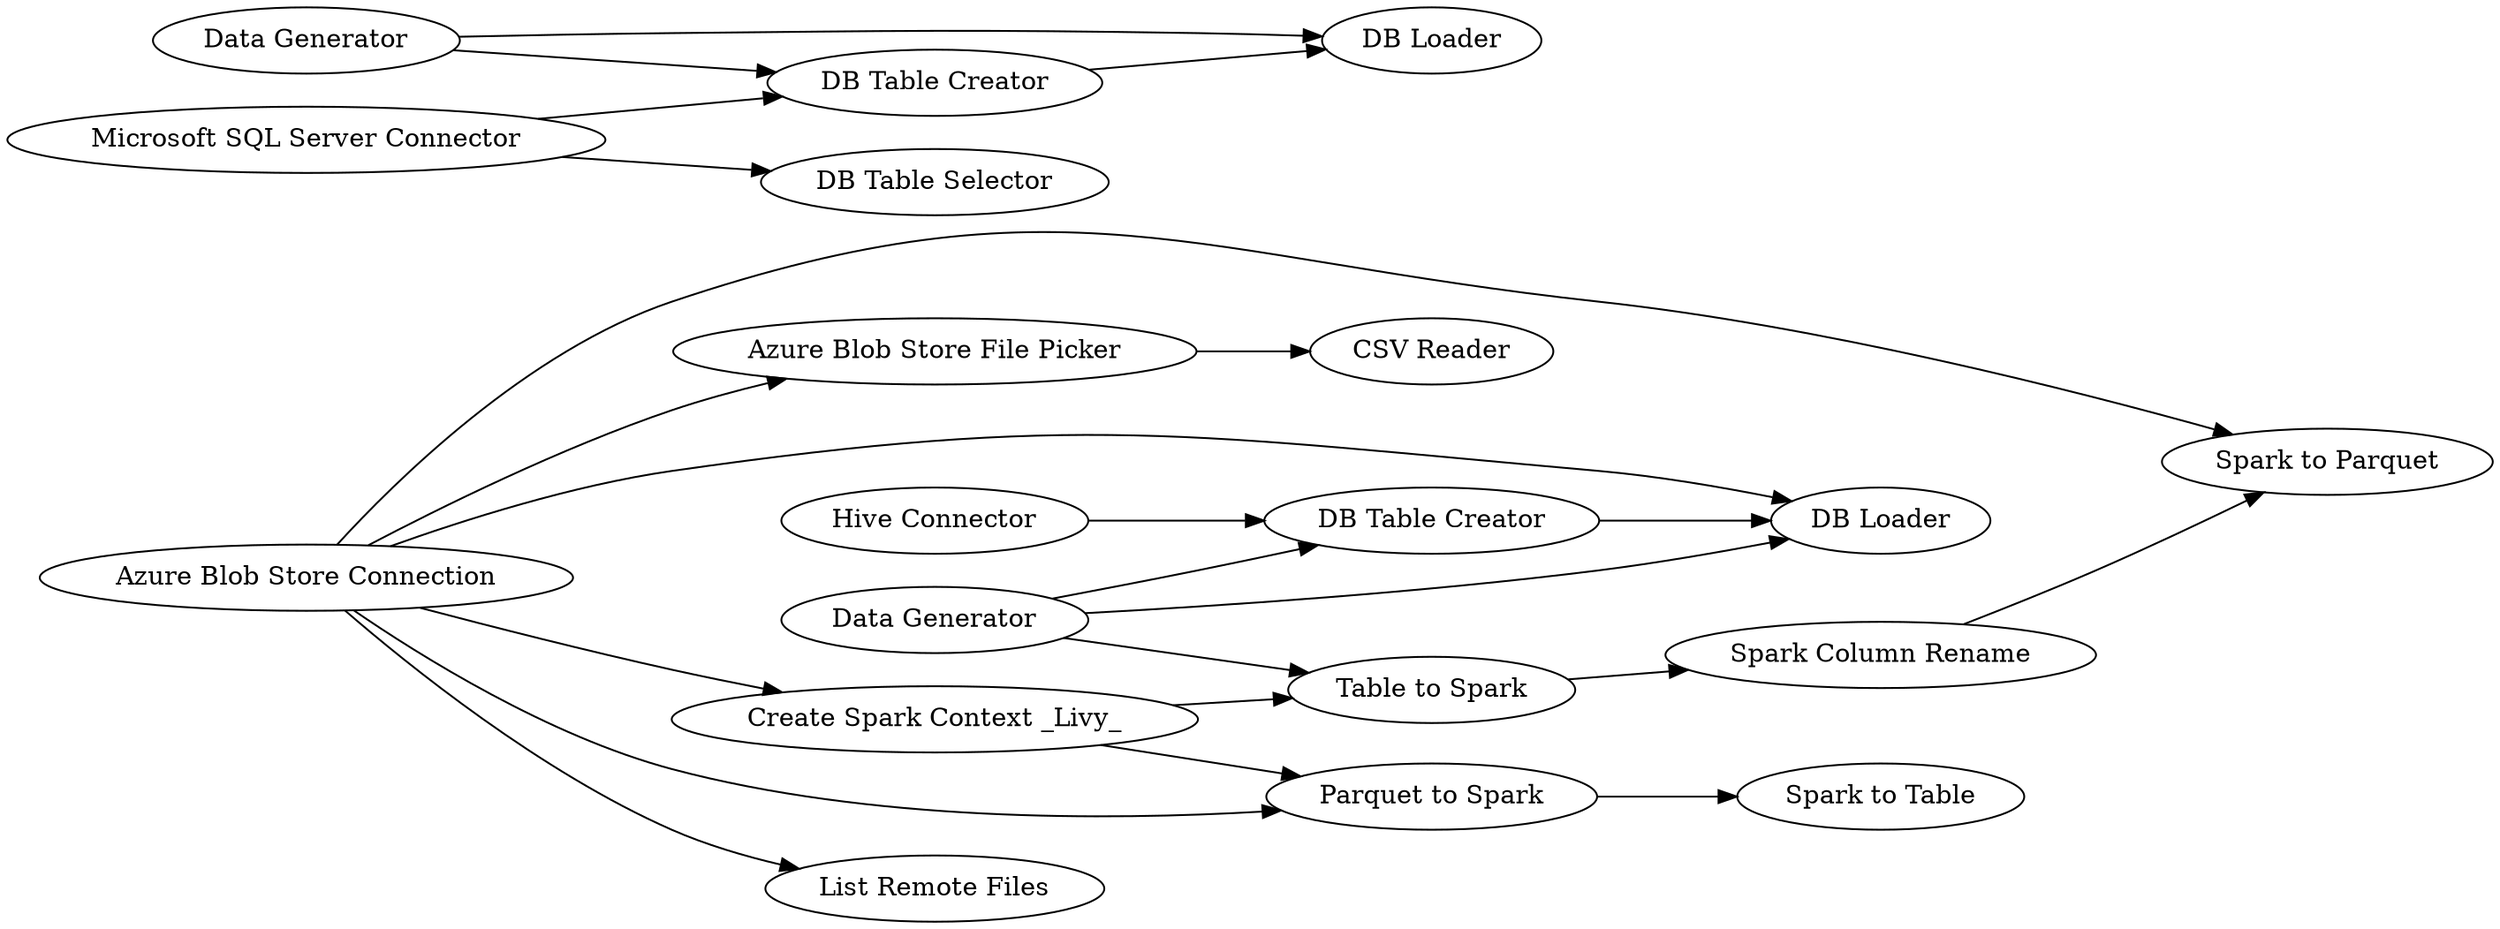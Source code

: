digraph {
	"8715829793817863104_6" [label="Data Generator"]
	"8715829793817863104_35" [label="DB Table Creator"]
	"8715829793817863104_10" [label="Spark to Table"]
	"8715829793817863104_34" [label="Data Generator"]
	"8715829793817863104_36" [label="DB Loader"]
	"8715829793817863104_1" [label="Create Spark Context _Livy_"]
	"8715829793817863104_43" [label="List Remote Files"]
	"8715829793817863104_37" [label="Microsoft SQL Server Connector"]
	"8715829793817863104_5" [label="Table to Spark"]
	"8715829793817863104_40" [label="DB Loader"]
	"8715829793817863104_2" [label="Azure Blob Store Connection"]
	"8715829793817863104_8" [label="Parquet to Spark"]
	"8715829793817863104_42" [label="DB Table Creator"]
	"8715829793817863104_45" [label="CSV Reader"]
	"8715829793817863104_7" [label="Spark to Parquet"]
	"8715829793817863104_41" [label="Hive Connector"]
	"8715829793817863104_44" [label="Azure Blob Store File Picker"]
	"8715829793817863104_32" [label="DB Table Selector"]
	"8715829793817863104_9" [label="Spark Column Rename"]
	"8715829793817863104_37" -> "8715829793817863104_35"
	"8715829793817863104_34" -> "8715829793817863104_35"
	"8715829793817863104_2" -> "8715829793817863104_44"
	"8715829793817863104_2" -> "8715829793817863104_40"
	"8715829793817863104_1" -> "8715829793817863104_8"
	"8715829793817863104_8" -> "8715829793817863104_10"
	"8715829793817863104_35" -> "8715829793817863104_36"
	"8715829793817863104_44" -> "8715829793817863104_45"
	"8715829793817863104_2" -> "8715829793817863104_7"
	"8715829793817863104_6" -> "8715829793817863104_5"
	"8715829793817863104_41" -> "8715829793817863104_42"
	"8715829793817863104_2" -> "8715829793817863104_43"
	"8715829793817863104_5" -> "8715829793817863104_9"
	"8715829793817863104_9" -> "8715829793817863104_7"
	"8715829793817863104_2" -> "8715829793817863104_8"
	"8715829793817863104_37" -> "8715829793817863104_32"
	"8715829793817863104_34" -> "8715829793817863104_36"
	"8715829793817863104_42" -> "8715829793817863104_40"
	"8715829793817863104_6" -> "8715829793817863104_42"
	"8715829793817863104_1" -> "8715829793817863104_5"
	"8715829793817863104_2" -> "8715829793817863104_1"
	"8715829793817863104_6" -> "8715829793817863104_40"
	rankdir=LR
}
